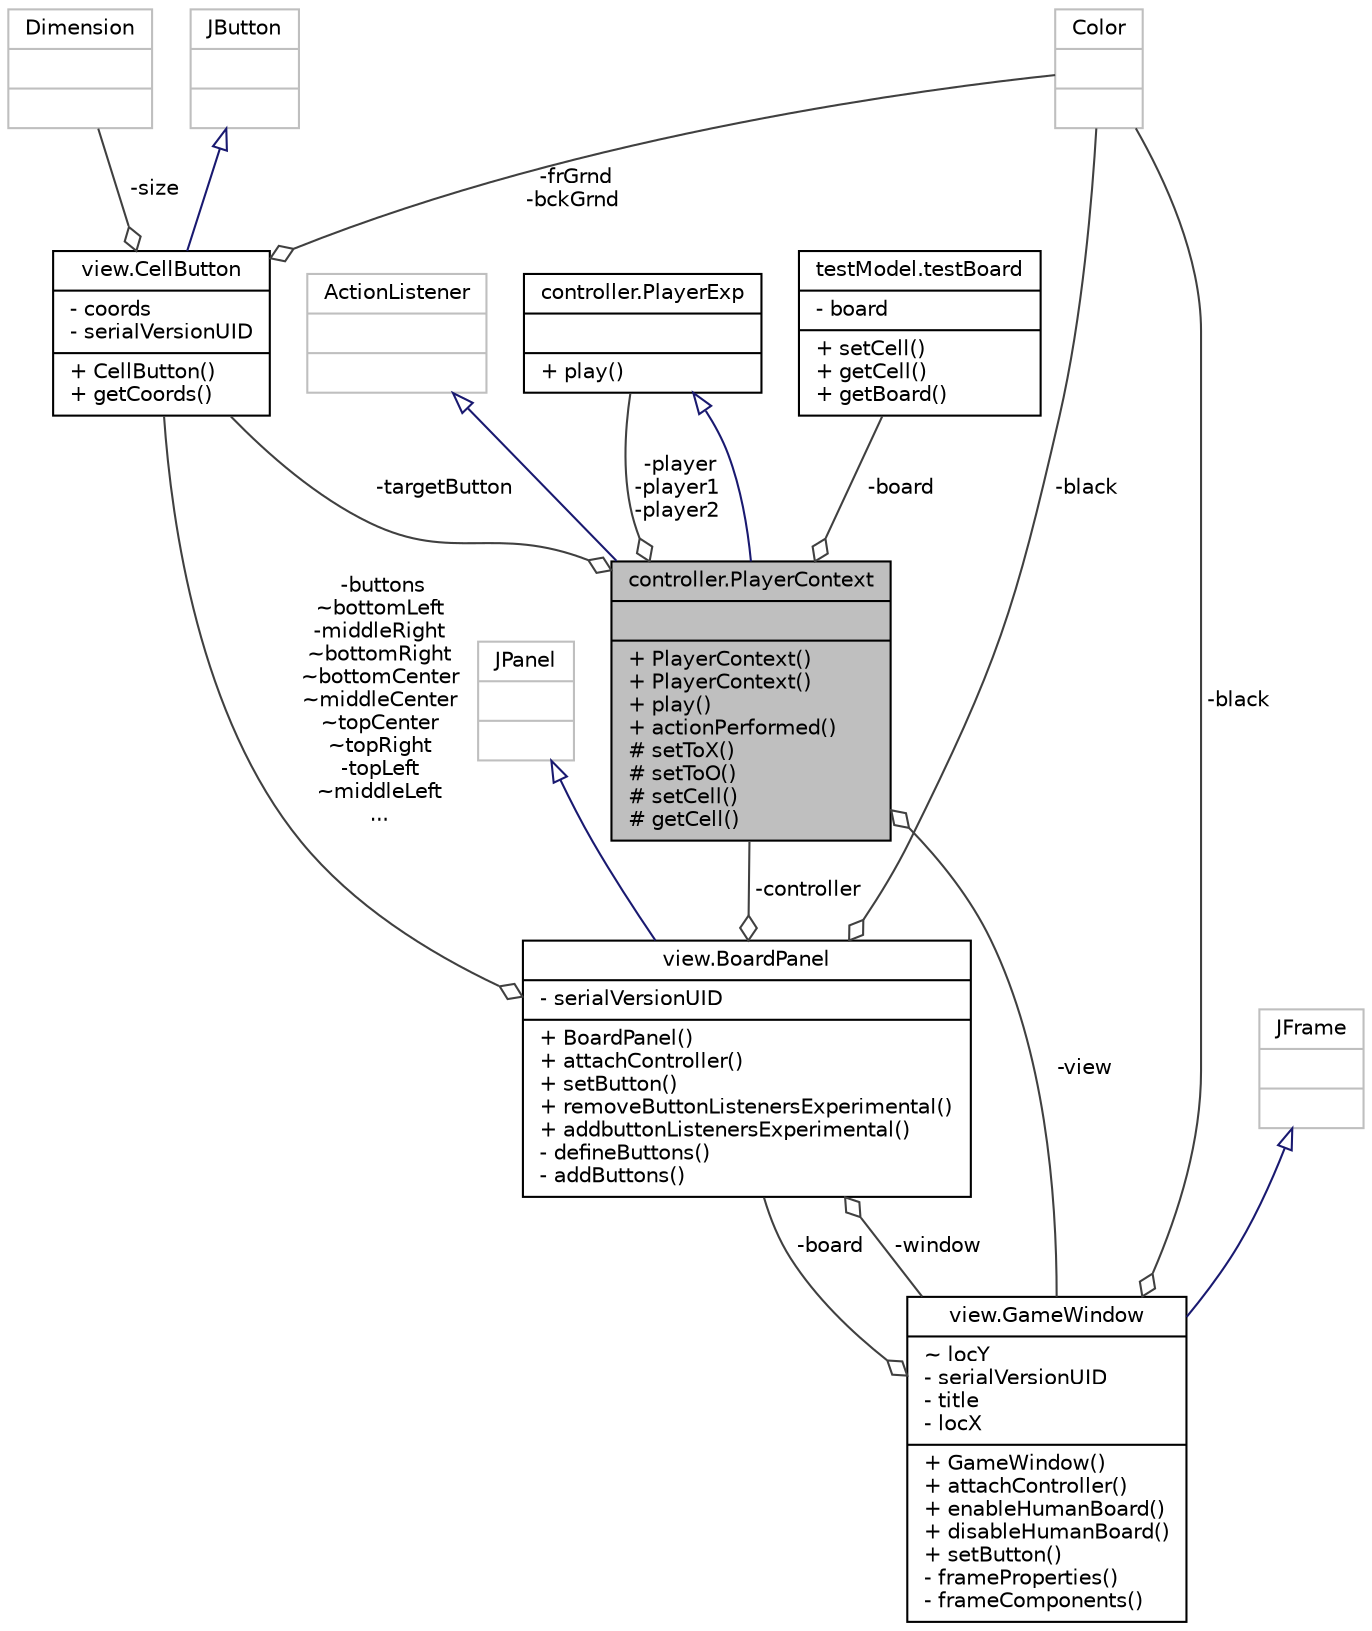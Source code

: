 digraph "controller.PlayerContext"
{
  edge [fontname="Helvetica",fontsize="10",labelfontname="Helvetica",labelfontsize="10"];
  node [fontname="Helvetica",fontsize="10",shape=record];
  Node1 [label="{controller.PlayerContext\n||+ PlayerContext()\l+ PlayerContext()\l+ play()\l+ actionPerformed()\l# setToX()\l# setToO()\l# setCell()\l# getCell()\l}",height=0.2,width=0.4,color="black", fillcolor="grey75", style="filled" fontcolor="black"];
  Node2 -> Node1 [dir="back",color="midnightblue",fontsize="10",style="solid",arrowtail="onormal",fontname="Helvetica"];
  Node2 [label="{controller.PlayerExp\n||+ play()\l}",height=0.2,width=0.4,color="black", fillcolor="white", style="filled",URL="$interfacecontroller_1_1_player_exp.html"];
  Node3 -> Node1 [dir="back",color="midnightblue",fontsize="10",style="solid",arrowtail="onormal",fontname="Helvetica"];
  Node3 [label="{ActionListener\n||}",height=0.2,width=0.4,color="grey75", fillcolor="white", style="filled"];
  Node4 -> Node1 [color="grey25",fontsize="10",style="solid",label=" -targetButton" ,arrowhead="odiamond",fontname="Helvetica"];
  Node4 [label="{view.CellButton\n|- coords\l- serialVersionUID\l|+ CellButton()\l+ getCoords()\l}",height=0.2,width=0.4,color="black", fillcolor="white", style="filled",URL="$classview_1_1_cell_button.html"];
  Node5 -> Node4 [dir="back",color="midnightblue",fontsize="10",style="solid",arrowtail="onormal",fontname="Helvetica"];
  Node5 [label="{JButton\n||}",height=0.2,width=0.4,color="grey75", fillcolor="white", style="filled"];
  Node6 -> Node4 [color="grey25",fontsize="10",style="solid",label=" -frGrnd\n-bckGrnd" ,arrowhead="odiamond",fontname="Helvetica"];
  Node6 [label="{Color\n||}",height=0.2,width=0.4,color="grey75", fillcolor="white", style="filled"];
  Node7 -> Node4 [color="grey25",fontsize="10",style="solid",label=" -size" ,arrowhead="odiamond",fontname="Helvetica"];
  Node7 [label="{Dimension\n||}",height=0.2,width=0.4,color="grey75", fillcolor="white", style="filled"];
  Node2 -> Node1 [color="grey25",fontsize="10",style="solid",label=" -player\n-player1\n-player2" ,arrowhead="odiamond",fontname="Helvetica"];
  Node8 -> Node1 [color="grey25",fontsize="10",style="solid",label=" -view" ,arrowhead="odiamond",fontname="Helvetica"];
  Node8 [label="{view.GameWindow\n|~ locY\l- serialVersionUID\l- title\l- locX\l|+ GameWindow()\l+ attachController()\l+ enableHumanBoard()\l+ disableHumanBoard()\l+ setButton()\l- frameProperties()\l- frameComponents()\l}",height=0.2,width=0.4,color="black", fillcolor="white", style="filled",URL="$classview_1_1_game_window.html"];
  Node9 -> Node8 [dir="back",color="midnightblue",fontsize="10",style="solid",arrowtail="onormal",fontname="Helvetica"];
  Node9 [label="{JFrame\n||}",height=0.2,width=0.4,color="grey75", fillcolor="white", style="filled"];
  Node10 -> Node8 [color="grey25",fontsize="10",style="solid",label=" -board" ,arrowhead="odiamond",fontname="Helvetica"];
  Node10 [label="{view.BoardPanel\n|- serialVersionUID\l|+ BoardPanel()\l+ attachController()\l+ setButton()\l+ removeButtonListenersExperimental()\l+ addbuttonListenersExperimental()\l- defineButtons()\l- addButtons()\l}",height=0.2,width=0.4,color="black", fillcolor="white", style="filled",URL="$classview_1_1_board_panel.html"];
  Node11 -> Node10 [dir="back",color="midnightblue",fontsize="10",style="solid",arrowtail="onormal",fontname="Helvetica"];
  Node11 [label="{JPanel\n||}",height=0.2,width=0.4,color="grey75", fillcolor="white", style="filled"];
  Node4 -> Node10 [color="grey25",fontsize="10",style="solid",label=" -buttons\n~bottomLeft\n-middleRight\n~bottomRight\n~bottomCenter\n~middleCenter\n~topCenter\n~topRight\n-topLeft\n~middleLeft\n..." ,arrowhead="odiamond",fontname="Helvetica"];
  Node1 -> Node10 [color="grey25",fontsize="10",style="solid",label=" -controller" ,arrowhead="odiamond",fontname="Helvetica"];
  Node8 -> Node10 [color="grey25",fontsize="10",style="solid",label=" -window" ,arrowhead="odiamond",fontname="Helvetica"];
  Node6 -> Node10 [color="grey25",fontsize="10",style="solid",label=" -black" ,arrowhead="odiamond",fontname="Helvetica"];
  Node6 -> Node8 [color="grey25",fontsize="10",style="solid",label=" -black" ,arrowhead="odiamond",fontname="Helvetica"];
  Node12 -> Node1 [color="grey25",fontsize="10",style="solid",label=" -board" ,arrowhead="odiamond",fontname="Helvetica"];
  Node12 [label="{testModel.testBoard\n|- board\l|+ setCell()\l+ getCell()\l+ getBoard()\l}",height=0.2,width=0.4,color="black", fillcolor="white", style="filled",URL="$classtest_model_1_1test_board.html"];
}
